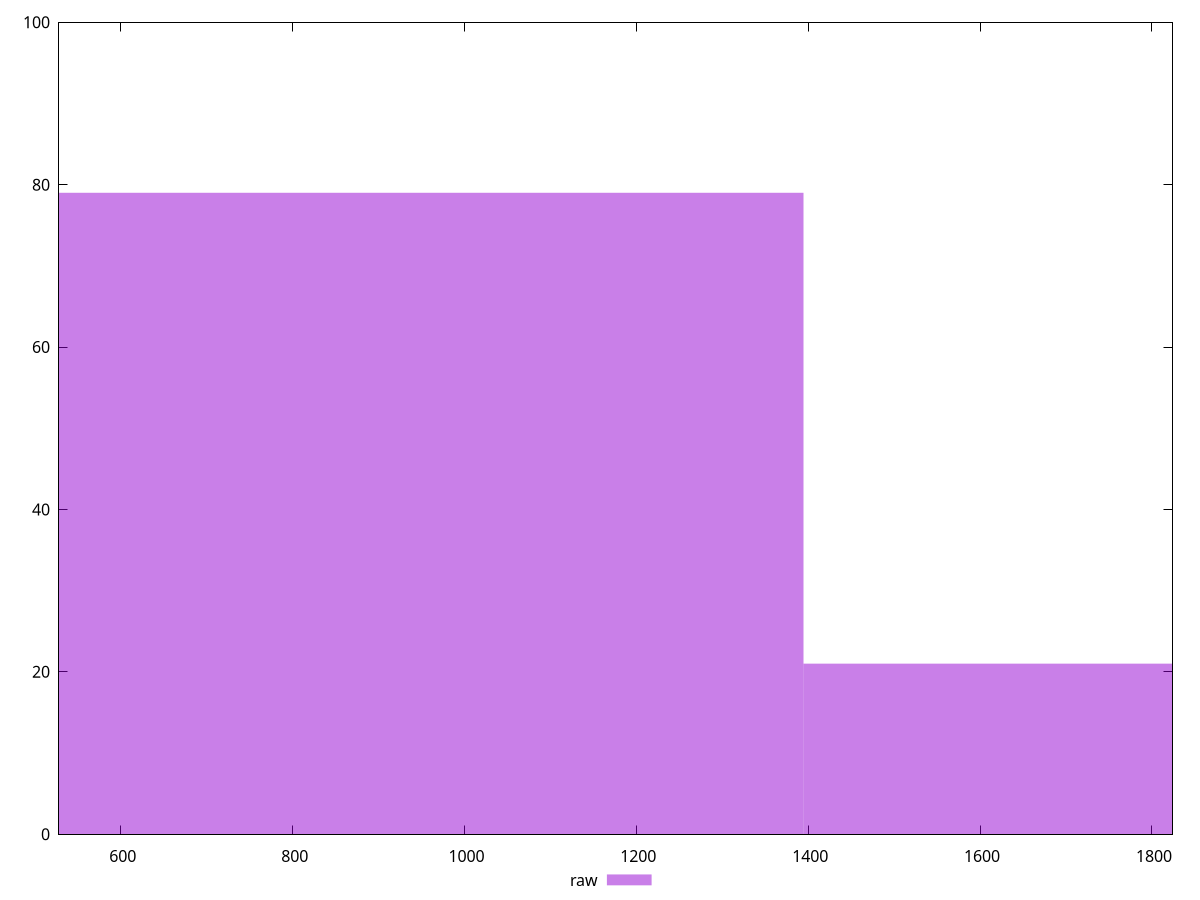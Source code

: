 reset

$raw <<EOF
1859.352452646996 21
929.676226323498 79
EOF

set key outside below
set boxwidth 929.676226323498
set xrange [528:1824]
set yrange [0:100]
set trange [0:100]
set style fill transparent solid 0.5 noborder
set terminal svg size 640, 490 enhanced background rgb 'white'
set output "report/report_00029_2021-02-24T13-36-40.390Z/render-blocking-resources/samples/astro/raw/histogram.svg"

plot $raw title "raw" with boxes

reset
